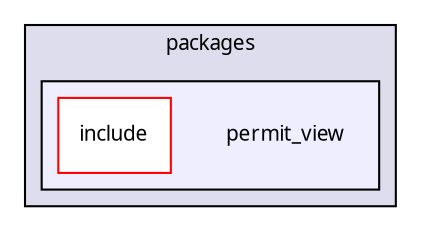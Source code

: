 digraph "packages/permit/packages/permit_view/" {
  compound=true
  node [ fontsize="10", fontname="FreeSans.ttf"];
  edge [ labelfontsize="10", labelfontname="FreeSans.ttf"];
  subgraph clusterdir_ba817ab0780f95827f843ef49f61c250 {
    graph [ bgcolor="#ddddee", pencolor="black", label="packages" fontname="FreeSans.ttf", fontsize="10", URL="dir_ba817ab0780f95827f843ef49f61c250.html"]
  subgraph clusterdir_ad5c2e474be5f2a7177e449d77c91f4f {
    graph [ bgcolor="#eeeeff", pencolor="black", label="" URL="dir_ad5c2e474be5f2a7177e449d77c91f4f.html"];
    dir_ad5c2e474be5f2a7177e449d77c91f4f [shape=plaintext label="permit_view"];
    dir_0d3d398d56d895eb08009fb6d3c4027c [shape=box label="include" color="red" fillcolor="white" style="filled" URL="dir_0d3d398d56d895eb08009fb6d3c4027c.html"];
  }
  }
}
